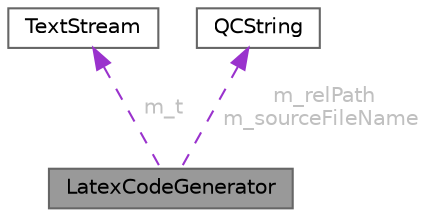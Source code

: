 digraph "LatexCodeGenerator"
{
 // INTERACTIVE_SVG=YES
 // LATEX_PDF_SIZE
  bgcolor="transparent";
  edge [fontname=Helvetica,fontsize=10,labelfontname=Helvetica,labelfontsize=10];
  node [fontname=Helvetica,fontsize=10,shape=box,height=0.2,width=0.4];
  Node1 [label="LatexCodeGenerator",height=0.2,width=0.4,color="gray40", fillcolor="grey60", style="filled", fontcolor="black",tooltip="Generator for LaTeX code fragments."];
  Node2 -> Node1 [dir="back",color="darkorchid3",style="dashed",label=" m_t",fontcolor="grey" ];
  Node2 [label="TextStream",height=0.2,width=0.4,color="gray40", fillcolor="white", style="filled",URL="$d3/d30/class_text_stream.html",tooltip="Text streaming class that buffers data."];
  Node3 -> Node1 [dir="back",color="darkorchid3",style="dashed",label=" m_relPath\nm_sourceFileName",fontcolor="grey" ];
  Node3 [label="QCString",height=0.2,width=0.4,color="gray40", fillcolor="white", style="filled",URL="$d9/d45/class_q_c_string.html",tooltip="This is an alternative implementation of QCString."];
}
